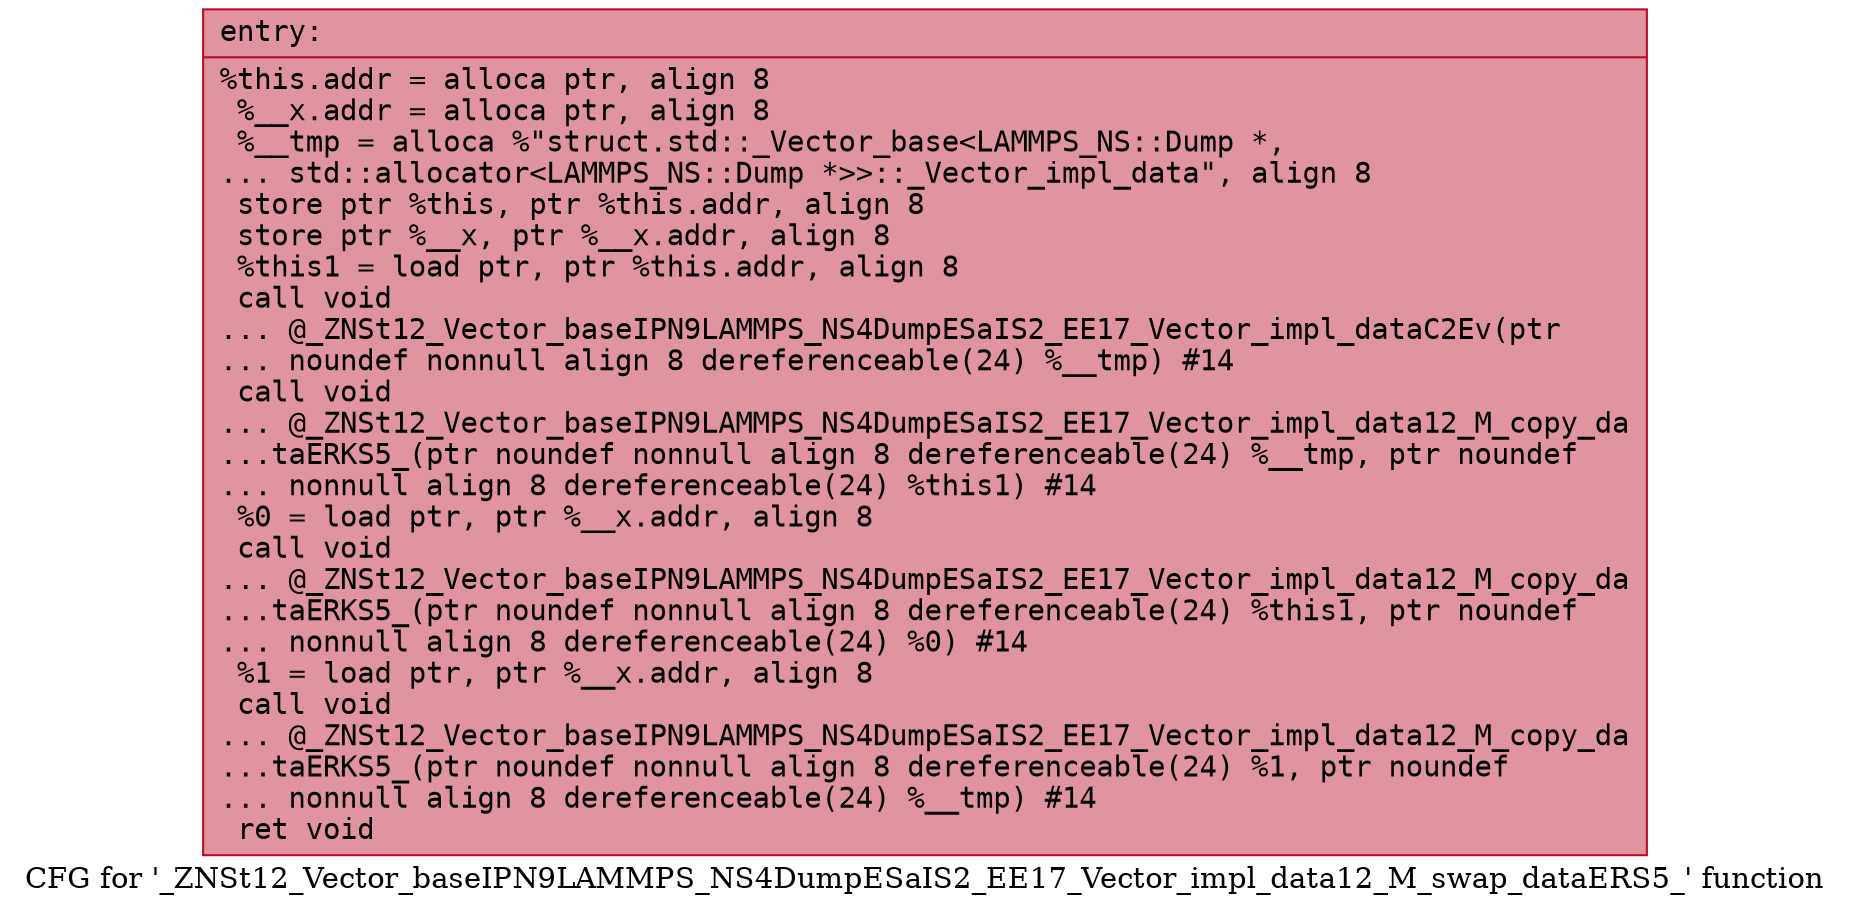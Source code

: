 digraph "CFG for '_ZNSt12_Vector_baseIPN9LAMMPS_NS4DumpESaIS2_EE17_Vector_impl_data12_M_swap_dataERS5_' function" {
	label="CFG for '_ZNSt12_Vector_baseIPN9LAMMPS_NS4DumpESaIS2_EE17_Vector_impl_data12_M_swap_dataERS5_' function";

	Node0x559d9a39c9e0 [shape=record,color="#b70d28ff", style=filled, fillcolor="#b70d2870" fontname="Courier",label="{entry:\l|  %this.addr = alloca ptr, align 8\l  %__x.addr = alloca ptr, align 8\l  %__tmp = alloca %\"struct.std::_Vector_base\<LAMMPS_NS::Dump *,\l... std::allocator\<LAMMPS_NS::Dump *\>\>::_Vector_impl_data\", align 8\l  store ptr %this, ptr %this.addr, align 8\l  store ptr %__x, ptr %__x.addr, align 8\l  %this1 = load ptr, ptr %this.addr, align 8\l  call void\l... @_ZNSt12_Vector_baseIPN9LAMMPS_NS4DumpESaIS2_EE17_Vector_impl_dataC2Ev(ptr\l... noundef nonnull align 8 dereferenceable(24) %__tmp) #14\l  call void\l... @_ZNSt12_Vector_baseIPN9LAMMPS_NS4DumpESaIS2_EE17_Vector_impl_data12_M_copy_da\l...taERKS5_(ptr noundef nonnull align 8 dereferenceable(24) %__tmp, ptr noundef\l... nonnull align 8 dereferenceable(24) %this1) #14\l  %0 = load ptr, ptr %__x.addr, align 8\l  call void\l... @_ZNSt12_Vector_baseIPN9LAMMPS_NS4DumpESaIS2_EE17_Vector_impl_data12_M_copy_da\l...taERKS5_(ptr noundef nonnull align 8 dereferenceable(24) %this1, ptr noundef\l... nonnull align 8 dereferenceable(24) %0) #14\l  %1 = load ptr, ptr %__x.addr, align 8\l  call void\l... @_ZNSt12_Vector_baseIPN9LAMMPS_NS4DumpESaIS2_EE17_Vector_impl_data12_M_copy_da\l...taERKS5_(ptr noundef nonnull align 8 dereferenceable(24) %1, ptr noundef\l... nonnull align 8 dereferenceable(24) %__tmp) #14\l  ret void\l}"];
}

